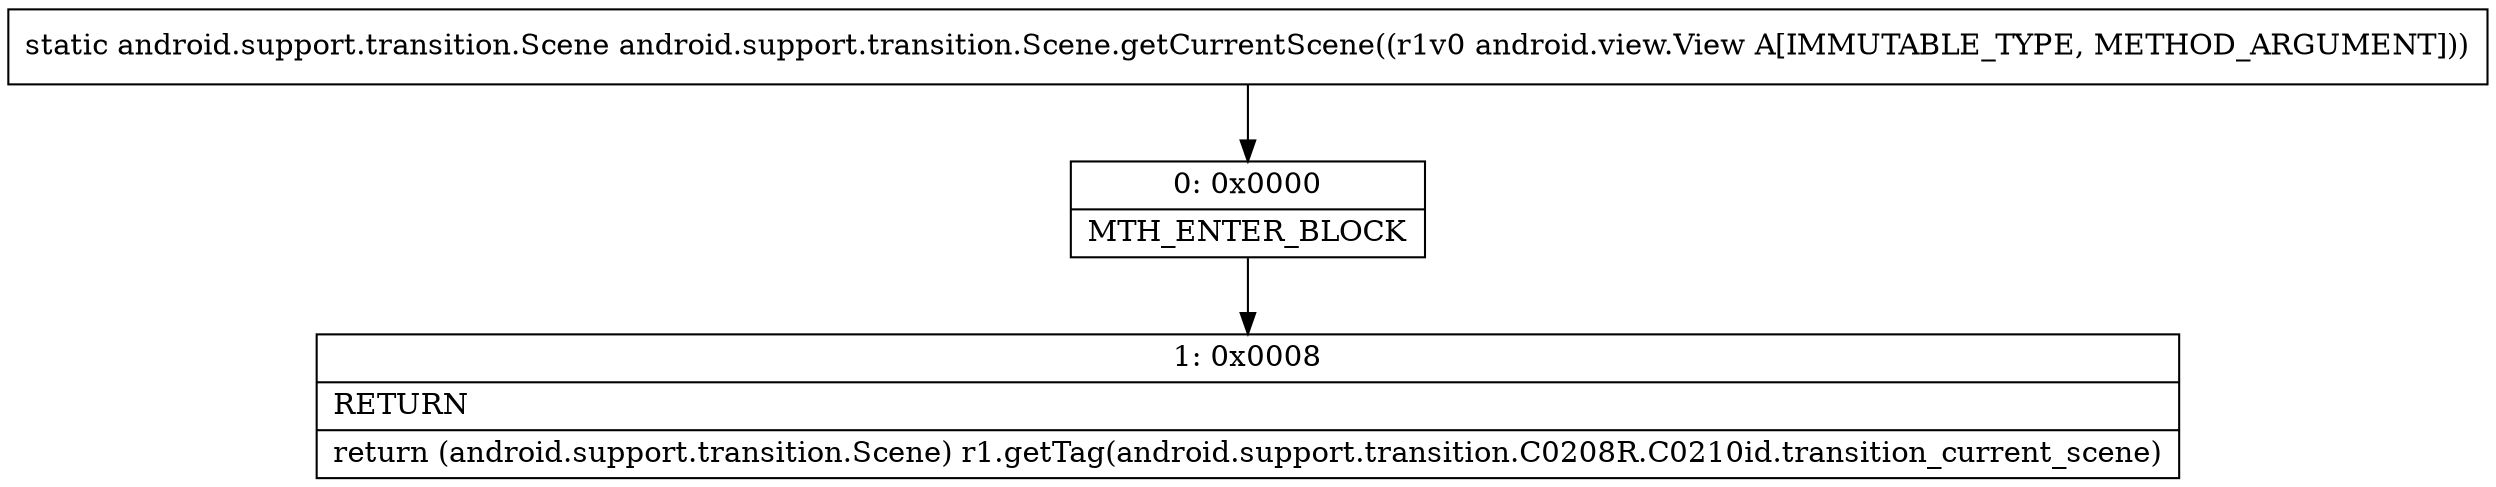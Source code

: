 digraph "CFG forandroid.support.transition.Scene.getCurrentScene(Landroid\/view\/View;)Landroid\/support\/transition\/Scene;" {
Node_0 [shape=record,label="{0\:\ 0x0000|MTH_ENTER_BLOCK\l}"];
Node_1 [shape=record,label="{1\:\ 0x0008|RETURN\l|return (android.support.transition.Scene) r1.getTag(android.support.transition.C0208R.C0210id.transition_current_scene)\l}"];
MethodNode[shape=record,label="{static android.support.transition.Scene android.support.transition.Scene.getCurrentScene((r1v0 android.view.View A[IMMUTABLE_TYPE, METHOD_ARGUMENT])) }"];
MethodNode -> Node_0;
Node_0 -> Node_1;
}

